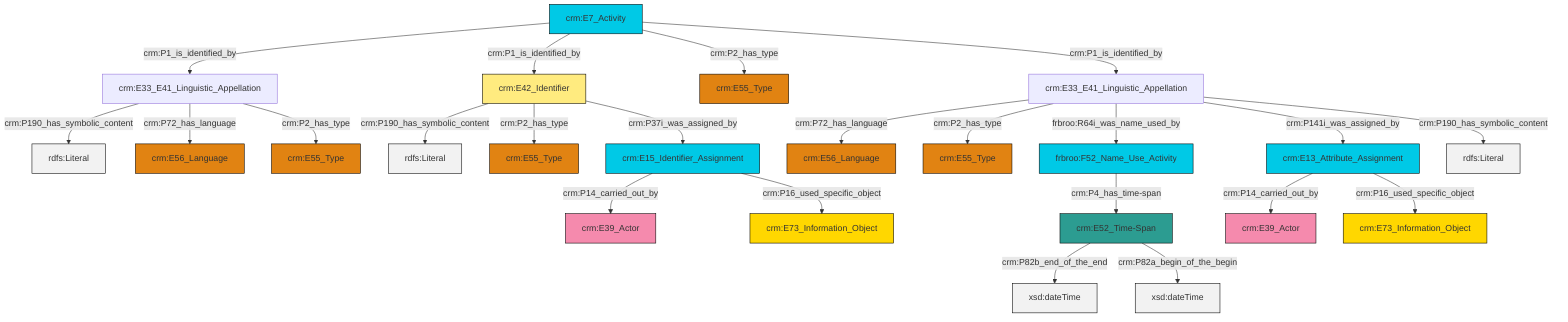 graph TD
classDef Literal fill:#f2f2f2,stroke:#000000;
classDef CRM_Entity fill:#FFFFFF,stroke:#000000;
classDef Temporal_Entity fill:#00C9E6, stroke:#000000;
classDef Type fill:#E18312, stroke:#000000;
classDef Time-Span fill:#2C9C91, stroke:#000000;
classDef Appellation fill:#FFEB7F, stroke:#000000;
classDef Place fill:#008836, stroke:#000000;
classDef Persistent_Item fill:#B266B2, stroke:#000000;
classDef Conceptual_Object fill:#FFD700, stroke:#000000;
classDef Physical_Thing fill:#D2B48C, stroke:#000000;
classDef Actor fill:#f58aad, stroke:#000000;
classDef PC_Classes fill:#4ce600, stroke:#000000;
classDef Multi fill:#cccccc,stroke:#000000;

0["crm:E15_Identifier_Assignment"]:::Temporal_Entity -->|crm:P14_carried_out_by| 1["crm:E39_Actor"]:::Actor
12["crm:E7_Activity"]:::Temporal_Entity -->|crm:P1_is_identified_by| 13["crm:E33_E41_Linguistic_Appellation"]:::Default
16["crm:E52_Time-Span"]:::Time-Span -->|crm:P82b_end_of_the_end| 17[xsd:dateTime]:::Literal
13["crm:E33_E41_Linguistic_Appellation"]:::Default -->|crm:P190_has_symbolic_content| 18[rdfs:Literal]:::Literal
19["crm:E33_E41_Linguistic_Appellation"]:::Default -->|crm:P72_has_language| 20["crm:E56_Language"]:::Type
0["crm:E15_Identifier_Assignment"]:::Temporal_Entity -->|crm:P16_used_specific_object| 21["crm:E73_Information_Object"]:::Conceptual_Object
19["crm:E33_E41_Linguistic_Appellation"]:::Default -->|crm:P2_has_type| 2["crm:E55_Type"]:::Type
14["crm:E42_Identifier"]:::Appellation -->|crm:P190_has_symbolic_content| 24[rdfs:Literal]:::Literal
12["crm:E7_Activity"]:::Temporal_Entity -->|crm:P1_is_identified_by| 14["crm:E42_Identifier"]:::Appellation
26["frbroo:F52_Name_Use_Activity"]:::Temporal_Entity -->|crm:P4_has_time-span| 16["crm:E52_Time-Span"]:::Time-Span
13["crm:E33_E41_Linguistic_Appellation"]:::Default -->|crm:P72_has_language| 27["crm:E56_Language"]:::Type
12["crm:E7_Activity"]:::Temporal_Entity -->|crm:P2_has_type| 6["crm:E55_Type"]:::Type
22["crm:E13_Attribute_Assignment"]:::Temporal_Entity -->|crm:P14_carried_out_by| 8["crm:E39_Actor"]:::Actor
14["crm:E42_Identifier"]:::Appellation -->|crm:P2_has_type| 31["crm:E55_Type"]:::Type
19["crm:E33_E41_Linguistic_Appellation"]:::Default -->|frbroo:R64i_was_name_used_by| 26["frbroo:F52_Name_Use_Activity"]:::Temporal_Entity
14["crm:E42_Identifier"]:::Appellation -->|crm:P37i_was_assigned_by| 0["crm:E15_Identifier_Assignment"]:::Temporal_Entity
16["crm:E52_Time-Span"]:::Time-Span -->|crm:P82a_begin_of_the_begin| 33[xsd:dateTime]:::Literal
12["crm:E7_Activity"]:::Temporal_Entity -->|crm:P1_is_identified_by| 19["crm:E33_E41_Linguistic_Appellation"]:::Default
22["crm:E13_Attribute_Assignment"]:::Temporal_Entity -->|crm:P16_used_specific_object| 10["crm:E73_Information_Object"]:::Conceptual_Object
19["crm:E33_E41_Linguistic_Appellation"]:::Default -->|crm:P141i_was_assigned_by| 22["crm:E13_Attribute_Assignment"]:::Temporal_Entity
13["crm:E33_E41_Linguistic_Appellation"]:::Default -->|crm:P2_has_type| 4["crm:E55_Type"]:::Type
19["crm:E33_E41_Linguistic_Appellation"]:::Default -->|crm:P190_has_symbolic_content| 39[rdfs:Literal]:::Literal
